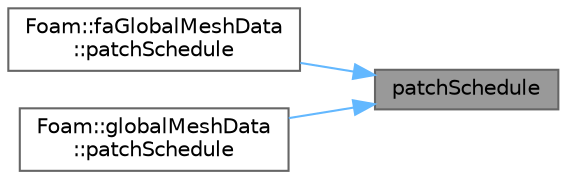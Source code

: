 digraph "patchSchedule"
{
 // LATEX_PDF_SIZE
  bgcolor="transparent";
  edge [fontname=Helvetica,fontsize=10,labelfontname=Helvetica,labelfontsize=10];
  node [fontname=Helvetica,fontsize=10,shape=box,height=0.2,width=0.4];
  rankdir="RL";
  Node1 [id="Node000001",label="patchSchedule",height=0.2,width=0.4,color="gray40", fillcolor="grey60", style="filled", fontcolor="black",tooltip=" "];
  Node1 -> Node2 [id="edge1_Node000001_Node000002",dir="back",color="steelblue1",style="solid",tooltip=" "];
  Node2 [id="Node000002",label="Foam::faGlobalMeshData\l::patchSchedule",height=0.2,width=0.4,color="grey40", fillcolor="white", style="filled",URL="$classFoam_1_1faGlobalMeshData.html#a5fb05933de4a136e5c2a723e39469ce1",tooltip=" "];
  Node1 -> Node3 [id="edge2_Node000001_Node000003",dir="back",color="steelblue1",style="solid",tooltip=" "];
  Node3 [id="Node000003",label="Foam::globalMeshData\l::patchSchedule",height=0.2,width=0.4,color="grey40", fillcolor="white", style="filled",URL="$classFoam_1_1globalMeshData.html#a5fb05933de4a136e5c2a723e39469ce1",tooltip=" "];
}
